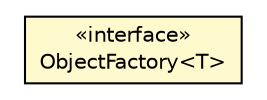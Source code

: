 #!/usr/local/bin/dot
#
# Class diagram 
# Generated by UMLGraph version R5_6-24-gf6e263 (http://www.umlgraph.org/)
#

digraph G {
	edge [fontname="Helvetica",fontsize=10,labelfontname="Helvetica",labelfontsize=10];
	node [fontname="Helvetica",fontsize=10,shape=plaintext];
	nodesep=0.25;
	ranksep=0.5;
	// com.orientechnologies.common.concur.resource.OPartitionedObjectPool.ObjectFactory<T>
	c2769939 [label=<<table title="com.orientechnologies.common.concur.resource.OPartitionedObjectPool.ObjectFactory" border="0" cellborder="1" cellspacing="0" cellpadding="2" port="p" bgcolor="lemonChiffon" href="./OPartitionedObjectPool.ObjectFactory.html">
		<tr><td><table border="0" cellspacing="0" cellpadding="1">
<tr><td align="center" balign="center"> &#171;interface&#187; </td></tr>
<tr><td align="center" balign="center"> ObjectFactory&lt;T&gt; </td></tr>
		</table></td></tr>
		</table>>, URL="./OPartitionedObjectPool.ObjectFactory.html", fontname="Helvetica", fontcolor="black", fontsize=10.0];
}

